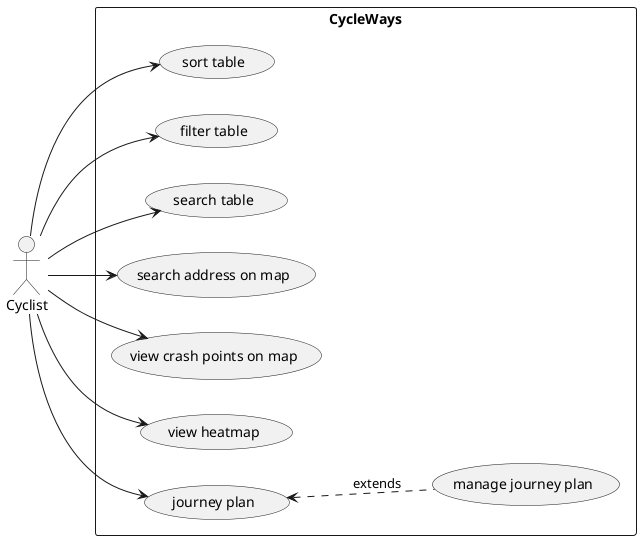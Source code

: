 @startuml use case diagram

left to right direction

actor Cyclist as c

rectangle CycleWays {
  usecase "sort table" as UC1
  usecase "filter table" as UC2
  usecase "search table" as UC3
  usecase "search address on map" as UC4
  usecase "view crash points on map" as UC5
  usecase "view heatmap" as UC6
  usecase "journey plan" as UC7
  usecase "manage journey plan" as UC8
}

c --> UC1
c --> UC2
c --> UC3
c--> UC4
c --> UC5
c --> UC6
c --> UC7
UC7 <.. UC8 : extends

@enduml